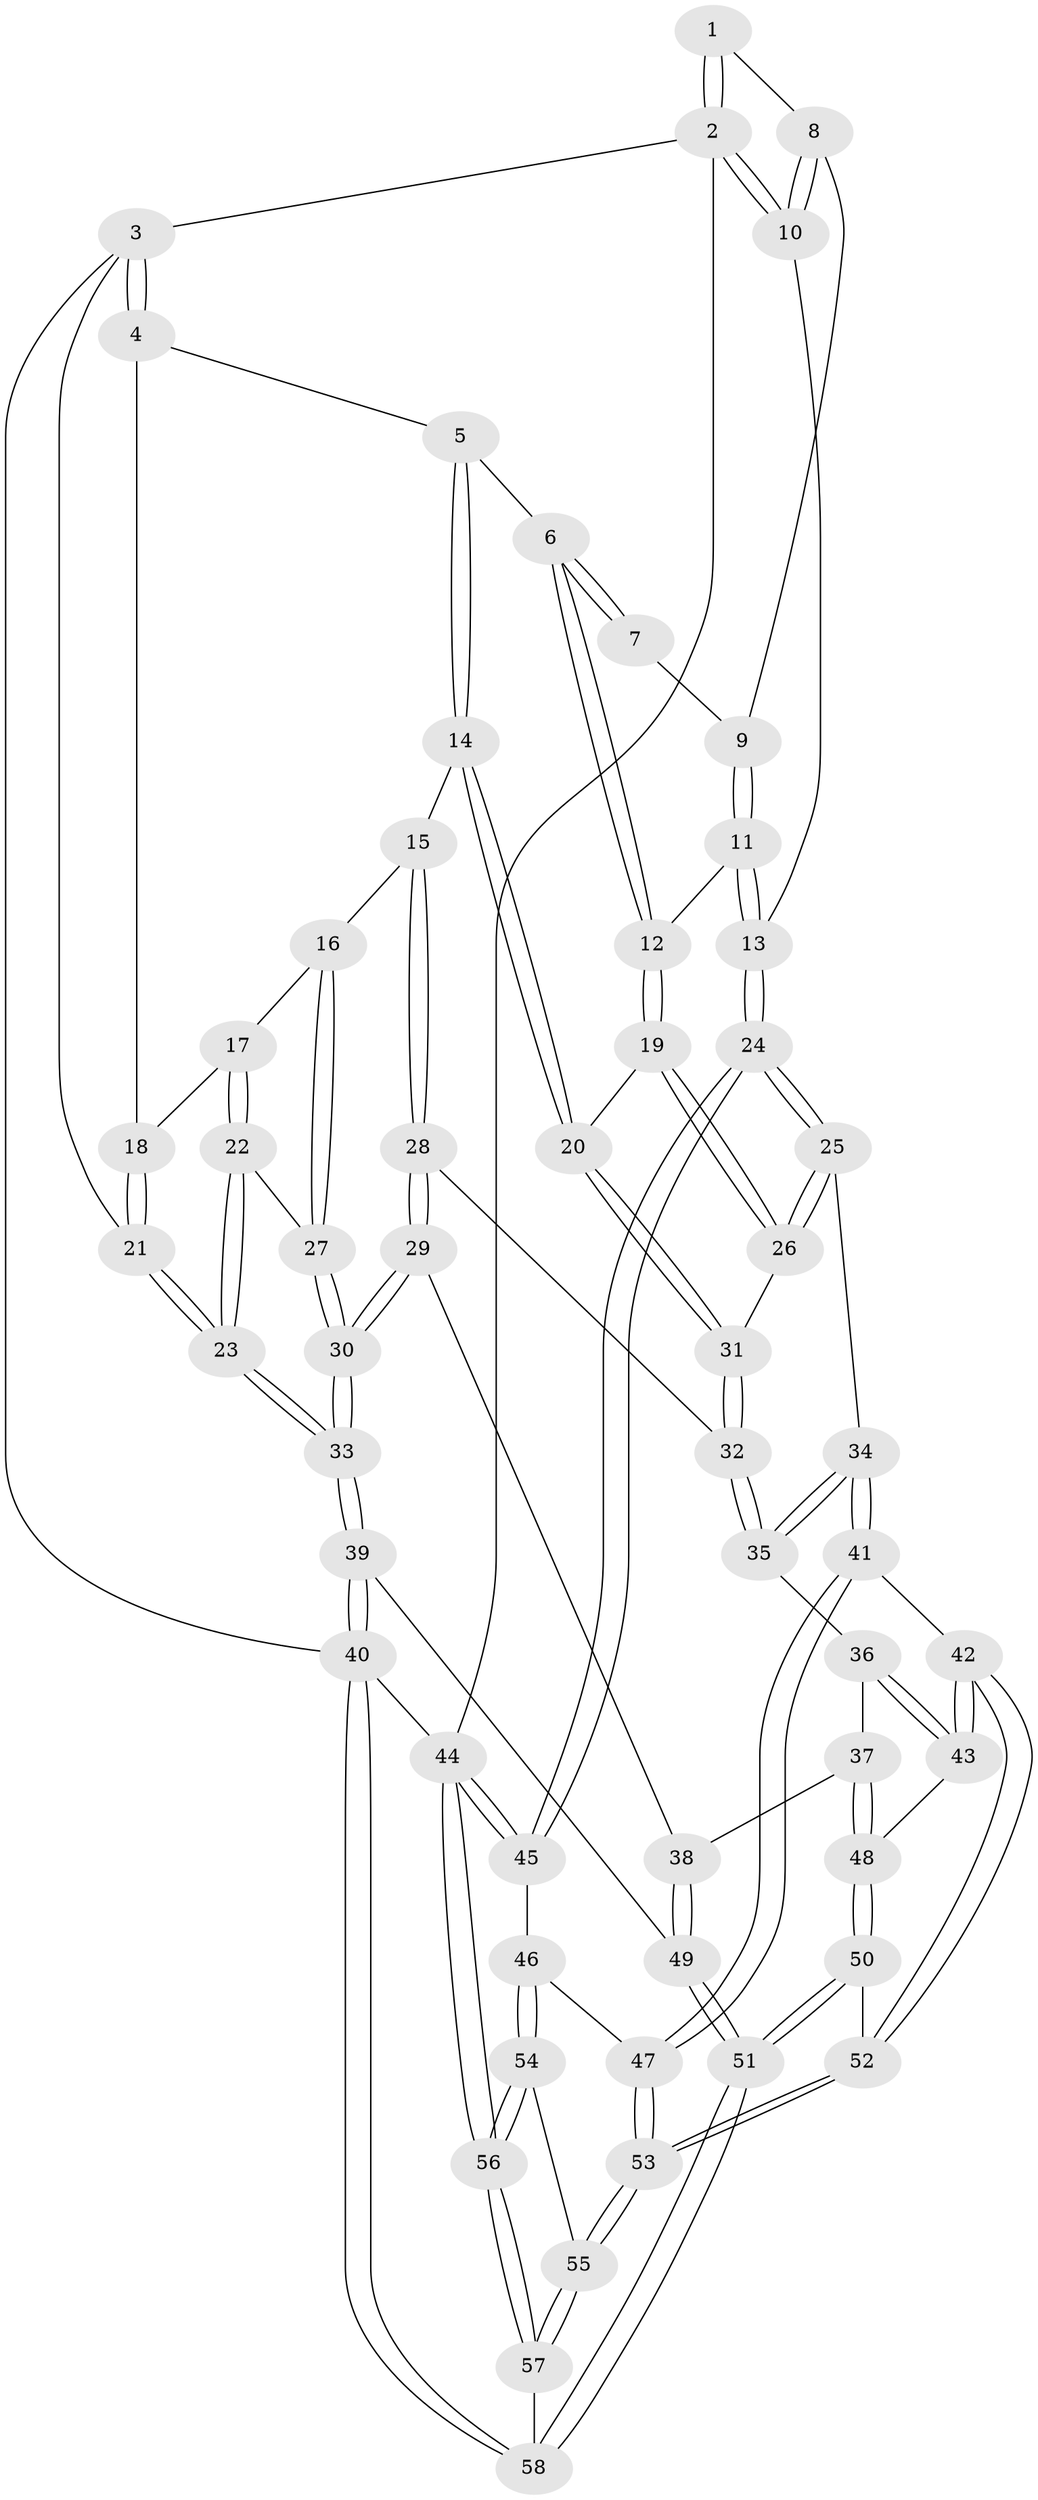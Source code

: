 // coarse degree distribution, {4: 0.41379310344827586, 7: 0.034482758620689655, 5: 0.27586206896551724, 3: 0.1724137931034483, 6: 0.06896551724137931, 2: 0.034482758620689655}
// Generated by graph-tools (version 1.1) at 2025/21/03/04/25 18:21:41]
// undirected, 58 vertices, 142 edges
graph export_dot {
graph [start="1"]
  node [color=gray90,style=filled];
  1 [pos="+0.6915565902384992+0"];
  2 [pos="+1+0"];
  3 [pos="+0+0"];
  4 [pos="+0.057084690566840506+0"];
  5 [pos="+0.4023253083118875+0"];
  6 [pos="+0.4808078523233246+0"];
  7 [pos="+0.5456709409158894+0"];
  8 [pos="+0.8766845084608565+0.10287183691558822"];
  9 [pos="+0.8480173319353355+0.13307493081172114"];
  10 [pos="+1+0"];
  11 [pos="+0.7995874151110506+0.23130548460190226"];
  12 [pos="+0.7601896442305471+0.2390951475213054"];
  13 [pos="+1+0.4201456324522265"];
  14 [pos="+0.39362629746404765+0.08370932625178058"];
  15 [pos="+0.3459885738509962+0.21926082560160584"];
  16 [pos="+0.21748427199013257+0.2831428231135694"];
  17 [pos="+0.11983577773346211+0.2692281755230137"];
  18 [pos="+0.11612728626806099+0.2647613461313248"];
  19 [pos="+0.7387385371416897+0.26821638158008204"];
  20 [pos="+0.6246156943983254+0.3346868205709529"];
  21 [pos="+0+0.15070401441653722"];
  22 [pos="+0.07122054771449667+0.3438471589413866"];
  23 [pos="+0+0.4319162634639654"];
  24 [pos="+1+0.581846342632017"];
  25 [pos="+0.8429763003692848+0.5524573562439519"];
  26 [pos="+0.7974540929291705+0.46948630797953994"];
  27 [pos="+0.17043838693293292+0.43293704177651227"];
  28 [pos="+0.3995996005438991+0.43335870641715896"];
  29 [pos="+0.24272931797908015+0.5874384131127759"];
  30 [pos="+0.18717499515787733+0.5841611869336315"];
  31 [pos="+0.6172170711723156+0.3557392367841931"];
  32 [pos="+0.5483445535358726+0.4704153912062477"];
  33 [pos="+0+0.6943341671319404"];
  34 [pos="+0.695447850785086+0.593580805046866"];
  35 [pos="+0.5744611297620089+0.5144835023118903"];
  36 [pos="+0.4991703428236929+0.6199735185409977"];
  37 [pos="+0.33072463327851376+0.6483639693147768"];
  38 [pos="+0.24969116067648453+0.5949212474092727"];
  39 [pos="+0+0.7612673820115188"];
  40 [pos="+0+1"];
  41 [pos="+0.6695262789573405+0.6811210681771713"];
  42 [pos="+0.5877800675558931+0.7580281493239621"];
  43 [pos="+0.511949802129879+0.7271448746936462"];
  44 [pos="+1+1"];
  45 [pos="+1+0.6072115147312469"];
  46 [pos="+0.9208655255975353+0.7923517335113779"];
  47 [pos="+0.763780399506676+0.8079895405595622"];
  48 [pos="+0.40976117437058723+0.7538185680084327"];
  49 [pos="+0.284692000828878+0.9019680905720155"];
  50 [pos="+0.3864566576181964+0.9250081708599949"];
  51 [pos="+0.3679068820242806+0.9702299480894404"];
  52 [pos="+0.5878560682009109+0.7858841021441889"];
  53 [pos="+0.6639782071125455+0.9469134268214691"];
  54 [pos="+0.8940319728878053+0.882748204732187"];
  55 [pos="+0.6593033421971768+1"];
  56 [pos="+1+1"];
  57 [pos="+0.6151424509928785+1"];
  58 [pos="+0.4150090799586682+1"];
  1 -- 2;
  1 -- 2;
  1 -- 8;
  2 -- 3;
  2 -- 10;
  2 -- 10;
  2 -- 44;
  3 -- 4;
  3 -- 4;
  3 -- 21;
  3 -- 40;
  4 -- 5;
  4 -- 18;
  5 -- 6;
  5 -- 14;
  5 -- 14;
  6 -- 7;
  6 -- 7;
  6 -- 12;
  6 -- 12;
  7 -- 9;
  8 -- 9;
  8 -- 10;
  8 -- 10;
  9 -- 11;
  9 -- 11;
  10 -- 13;
  11 -- 12;
  11 -- 13;
  11 -- 13;
  12 -- 19;
  12 -- 19;
  13 -- 24;
  13 -- 24;
  14 -- 15;
  14 -- 20;
  14 -- 20;
  15 -- 16;
  15 -- 28;
  15 -- 28;
  16 -- 17;
  16 -- 27;
  16 -- 27;
  17 -- 18;
  17 -- 22;
  17 -- 22;
  18 -- 21;
  18 -- 21;
  19 -- 20;
  19 -- 26;
  19 -- 26;
  20 -- 31;
  20 -- 31;
  21 -- 23;
  21 -- 23;
  22 -- 23;
  22 -- 23;
  22 -- 27;
  23 -- 33;
  23 -- 33;
  24 -- 25;
  24 -- 25;
  24 -- 45;
  24 -- 45;
  25 -- 26;
  25 -- 26;
  25 -- 34;
  26 -- 31;
  27 -- 30;
  27 -- 30;
  28 -- 29;
  28 -- 29;
  28 -- 32;
  29 -- 30;
  29 -- 30;
  29 -- 38;
  30 -- 33;
  30 -- 33;
  31 -- 32;
  31 -- 32;
  32 -- 35;
  32 -- 35;
  33 -- 39;
  33 -- 39;
  34 -- 35;
  34 -- 35;
  34 -- 41;
  34 -- 41;
  35 -- 36;
  36 -- 37;
  36 -- 43;
  36 -- 43;
  37 -- 38;
  37 -- 48;
  37 -- 48;
  38 -- 49;
  38 -- 49;
  39 -- 40;
  39 -- 40;
  39 -- 49;
  40 -- 58;
  40 -- 58;
  40 -- 44;
  41 -- 42;
  41 -- 47;
  41 -- 47;
  42 -- 43;
  42 -- 43;
  42 -- 52;
  42 -- 52;
  43 -- 48;
  44 -- 45;
  44 -- 45;
  44 -- 56;
  44 -- 56;
  45 -- 46;
  46 -- 47;
  46 -- 54;
  46 -- 54;
  47 -- 53;
  47 -- 53;
  48 -- 50;
  48 -- 50;
  49 -- 51;
  49 -- 51;
  50 -- 51;
  50 -- 51;
  50 -- 52;
  51 -- 58;
  51 -- 58;
  52 -- 53;
  52 -- 53;
  53 -- 55;
  53 -- 55;
  54 -- 55;
  54 -- 56;
  54 -- 56;
  55 -- 57;
  55 -- 57;
  56 -- 57;
  56 -- 57;
  57 -- 58;
}
